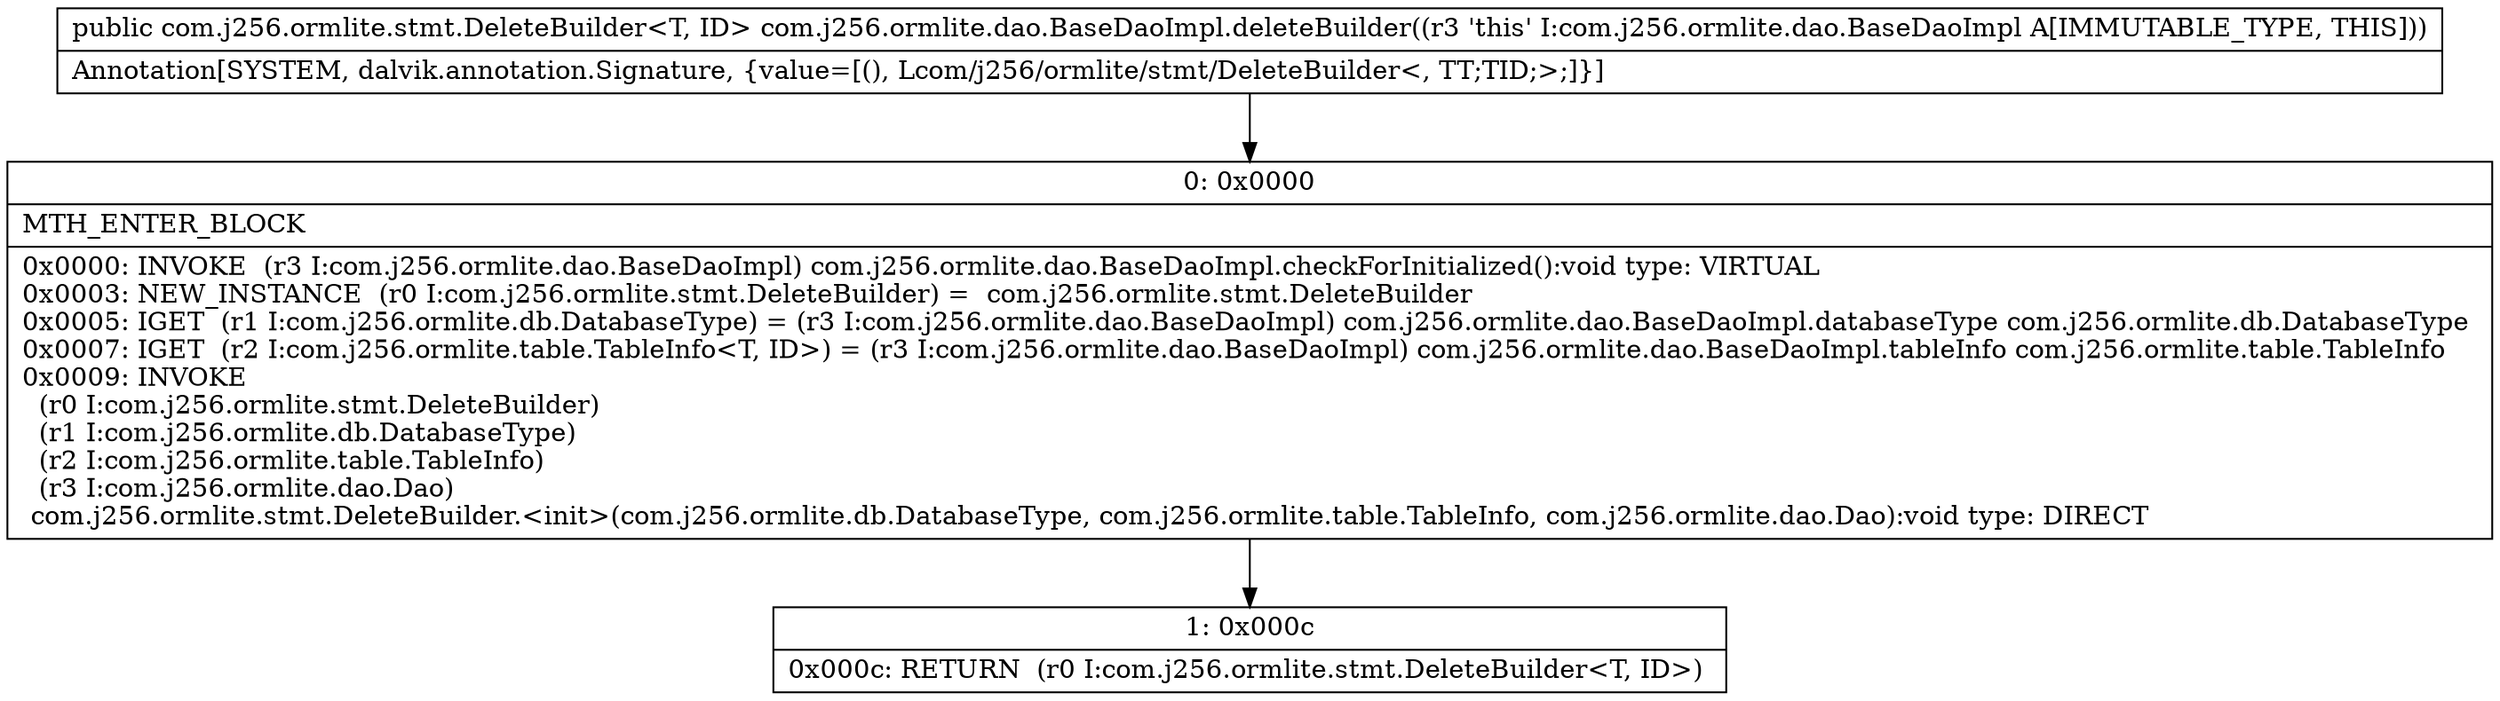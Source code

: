 digraph "CFG forcom.j256.ormlite.dao.BaseDaoImpl.deleteBuilder()Lcom\/j256\/ormlite\/stmt\/DeleteBuilder;" {
Node_0 [shape=record,label="{0\:\ 0x0000|MTH_ENTER_BLOCK\l|0x0000: INVOKE  (r3 I:com.j256.ormlite.dao.BaseDaoImpl) com.j256.ormlite.dao.BaseDaoImpl.checkForInitialized():void type: VIRTUAL \l0x0003: NEW_INSTANCE  (r0 I:com.j256.ormlite.stmt.DeleteBuilder) =  com.j256.ormlite.stmt.DeleteBuilder \l0x0005: IGET  (r1 I:com.j256.ormlite.db.DatabaseType) = (r3 I:com.j256.ormlite.dao.BaseDaoImpl) com.j256.ormlite.dao.BaseDaoImpl.databaseType com.j256.ormlite.db.DatabaseType \l0x0007: IGET  (r2 I:com.j256.ormlite.table.TableInfo\<T, ID\>) = (r3 I:com.j256.ormlite.dao.BaseDaoImpl) com.j256.ormlite.dao.BaseDaoImpl.tableInfo com.j256.ormlite.table.TableInfo \l0x0009: INVOKE  \l  (r0 I:com.j256.ormlite.stmt.DeleteBuilder)\l  (r1 I:com.j256.ormlite.db.DatabaseType)\l  (r2 I:com.j256.ormlite.table.TableInfo)\l  (r3 I:com.j256.ormlite.dao.Dao)\l com.j256.ormlite.stmt.DeleteBuilder.\<init\>(com.j256.ormlite.db.DatabaseType, com.j256.ormlite.table.TableInfo, com.j256.ormlite.dao.Dao):void type: DIRECT \l}"];
Node_1 [shape=record,label="{1\:\ 0x000c|0x000c: RETURN  (r0 I:com.j256.ormlite.stmt.DeleteBuilder\<T, ID\>) \l}"];
MethodNode[shape=record,label="{public com.j256.ormlite.stmt.DeleteBuilder\<T, ID\> com.j256.ormlite.dao.BaseDaoImpl.deleteBuilder((r3 'this' I:com.j256.ormlite.dao.BaseDaoImpl A[IMMUTABLE_TYPE, THIS]))  | Annotation[SYSTEM, dalvik.annotation.Signature, \{value=[(), Lcom\/j256\/ormlite\/stmt\/DeleteBuilder\<, TT;TID;\>;]\}]\l}"];
MethodNode -> Node_0;
Node_0 -> Node_1;
}

